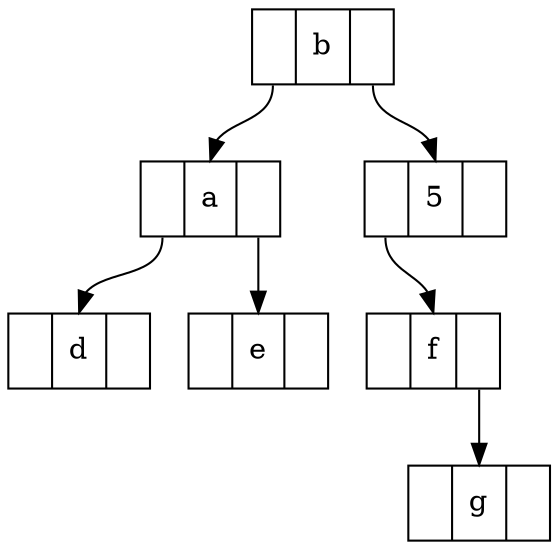 digraph Tree {
	node [shape=record]

	nodeb [label = "<f0> |<f1> b|<f2> "]
	nodeb:f0 -> nodea:f1
	nodea [label = "<f0> |<f1> a|<f2> "]
	nodea:f0 -> noded:f1
	noded [label = "<f0> |<f1> d|<f2> "]
	nodea:f2 -> nodee:f1
	nodee [label = "<f0> |<f1> e|<f2> "]
	nodeb:f2 -> node5:f1
	node5 [label = "<f0> |<f1> 5|<f2> "]
	node5:f0 -> nodef:f1
	nodef [label = "<f0> |<f1> f|<f2> "]
	nodef:f2 -> nodeg:f1
	nodeg [label = "<f0> |<f1> g|<f2> "]
}

